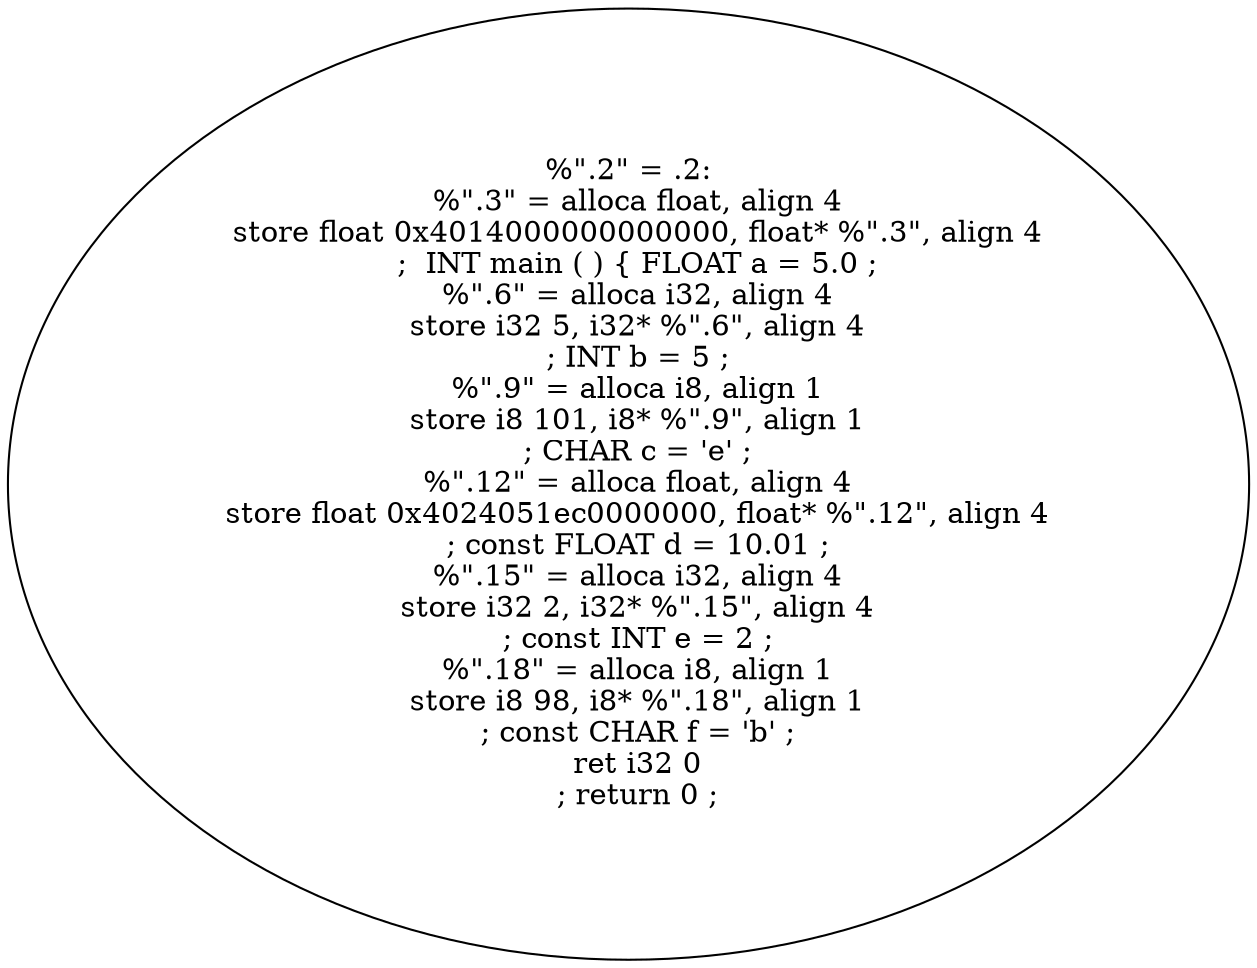 digraph AST {
  "128810403683136" [label="%\".2\" = .2:
  %\".3\" = alloca float, align 4
  store float 0x4014000000000000, float* %\".3\", align 4
  ;  INT main ( ) { FLOAT a = 5.0 ;
  %\".6\" = alloca i32, align 4
  store i32 5, i32* %\".6\", align 4
  ; INT b = 5 ;
  %\".9\" = alloca i8, align 1
  store i8 101, i8* %\".9\", align 1
  ; CHAR c = 'e' ;
  %\".12\" = alloca float, align 4
  store float 0x4024051ec0000000, float* %\".12\", align 4
  ; const FLOAT d = 10.01 ;
  %\".15\" = alloca i32, align 4
  store i32 2, i32* %\".15\", align 4
  ; const INT e = 2 ;
  %\".18\" = alloca i8, align 1
  store i8 98, i8* %\".18\", align 1
  ; const CHAR f = 'b' ;
  ret i32 0
  ; return 0 ;"];
}
